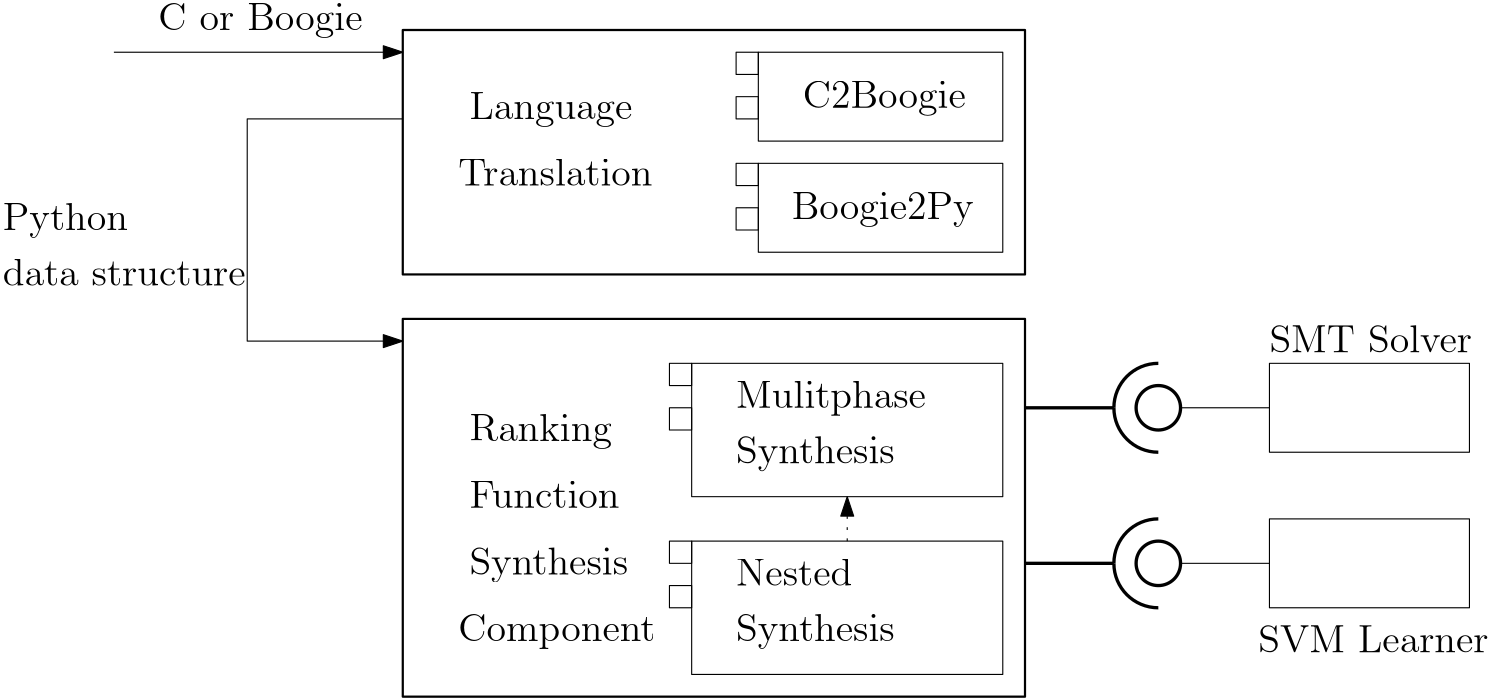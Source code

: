 <?xml version="1.0"?>
<!DOCTYPE ipe SYSTEM "ipe.dtd">
<ipe version="70218" creator="Ipe 7.2.20">
<info created="D:20201023165401" modified="D:20201031050444"/>
<ipestyle name="basic">
<symbol name="arrow/arc(spx)">
<path stroke="sym-stroke" fill="sym-stroke" pen="sym-pen">
0 0 m
-1 0.333 l
-1 -0.333 l
h
</path>
</symbol>
<symbol name="arrow/farc(spx)">
<path stroke="sym-stroke" fill="white" pen="sym-pen">
0 0 m
-1 0.333 l
-1 -0.333 l
h
</path>
</symbol>
<symbol name="arrow/ptarc(spx)">
<path stroke="sym-stroke" fill="sym-stroke" pen="sym-pen">
0 0 m
-1 0.333 l
-0.8 0 l
-1 -0.333 l
h
</path>
</symbol>
<symbol name="arrow/fptarc(spx)">
<path stroke="sym-stroke" fill="white" pen="sym-pen">
0 0 m
-1 0.333 l
-0.8 0 l
-1 -0.333 l
h
</path>
</symbol>
<symbol name="mark/circle(sx)" transformations="translations">
<path fill="sym-stroke">
0.6 0 0 0.6 0 0 e
0.4 0 0 0.4 0 0 e
</path>
</symbol>
<symbol name="mark/disk(sx)" transformations="translations">
<path fill="sym-stroke">
0.6 0 0 0.6 0 0 e
</path>
</symbol>
<symbol name="mark/fdisk(sfx)" transformations="translations">
<group>
<path fill="sym-fill">
0.5 0 0 0.5 0 0 e
</path>
<path fill="sym-stroke" fillrule="eofill">
0.6 0 0 0.6 0 0 e
0.4 0 0 0.4 0 0 e
</path>
</group>
</symbol>
<symbol name="mark/box(sx)" transformations="translations">
<path fill="sym-stroke" fillrule="eofill">
-0.6 -0.6 m
0.6 -0.6 l
0.6 0.6 l
-0.6 0.6 l
h
-0.4 -0.4 m
0.4 -0.4 l
0.4 0.4 l
-0.4 0.4 l
h
</path>
</symbol>
<symbol name="mark/square(sx)" transformations="translations">
<path fill="sym-stroke">
-0.6 -0.6 m
0.6 -0.6 l
0.6 0.6 l
-0.6 0.6 l
h
</path>
</symbol>
<symbol name="mark/fsquare(sfx)" transformations="translations">
<group>
<path fill="sym-fill">
-0.5 -0.5 m
0.5 -0.5 l
0.5 0.5 l
-0.5 0.5 l
h
</path>
<path fill="sym-stroke" fillrule="eofill">
-0.6 -0.6 m
0.6 -0.6 l
0.6 0.6 l
-0.6 0.6 l
h
-0.4 -0.4 m
0.4 -0.4 l
0.4 0.4 l
-0.4 0.4 l
h
</path>
</group>
</symbol>
<symbol name="mark/cross(sx)" transformations="translations">
<group>
<path fill="sym-stroke">
-0.43 -0.57 m
0.57 0.43 l
0.43 0.57 l
-0.57 -0.43 l
h
</path>
<path fill="sym-stroke">
-0.43 0.57 m
0.57 -0.43 l
0.43 -0.57 l
-0.57 0.43 l
h
</path>
</group>
</symbol>
<symbol name="arrow/fnormal(spx)">
<path stroke="sym-stroke" fill="white" pen="sym-pen">
0 0 m
-1 0.333 l
-1 -0.333 l
h
</path>
</symbol>
<symbol name="arrow/pointed(spx)">
<path stroke="sym-stroke" fill="sym-stroke" pen="sym-pen">
0 0 m
-1 0.333 l
-0.8 0 l
-1 -0.333 l
h
</path>
</symbol>
<symbol name="arrow/fpointed(spx)">
<path stroke="sym-stroke" fill="white" pen="sym-pen">
0 0 m
-1 0.333 l
-0.8 0 l
-1 -0.333 l
h
</path>
</symbol>
<symbol name="arrow/linear(spx)">
<path stroke="sym-stroke" pen="sym-pen">
-1 0.333 m
0 0 l
-1 -0.333 l
</path>
</symbol>
<symbol name="arrow/fdouble(spx)">
<path stroke="sym-stroke" fill="white" pen="sym-pen">
0 0 m
-1 0.333 l
-1 -0.333 l
h
-1 0 m
-2 0.333 l
-2 -0.333 l
h
</path>
</symbol>
<symbol name="arrow/double(spx)">
<path stroke="sym-stroke" fill="sym-stroke" pen="sym-pen">
0 0 m
-1 0.333 l
-1 -0.333 l
h
-1 0 m
-2 0.333 l
-2 -0.333 l
h
</path>
</symbol>
<symbol name="arrow/mid-normal(spx)">
<path stroke="sym-stroke" fill="sym-stroke" pen="sym-pen">
0.5 0 m
-0.5 0.333 l
-0.5 -0.333 l
h
</path>
</symbol>
<symbol name="arrow/mid-fnormal(spx)">
<path stroke="sym-stroke" fill="white" pen="sym-pen">
0.5 0 m
-0.5 0.333 l
-0.5 -0.333 l
h
</path>
</symbol>
<symbol name="arrow/mid-pointed(spx)">
<path stroke="sym-stroke" fill="sym-stroke" pen="sym-pen">
0.5 0 m
-0.5 0.333 l
-0.3 0 l
-0.5 -0.333 l
h
</path>
</symbol>
<symbol name="arrow/mid-fpointed(spx)">
<path stroke="sym-stroke" fill="white" pen="sym-pen">
0.5 0 m
-0.5 0.333 l
-0.3 0 l
-0.5 -0.333 l
h
</path>
</symbol>
<symbol name="arrow/mid-double(spx)">
<path stroke="sym-stroke" fill="sym-stroke" pen="sym-pen">
1 0 m
0 0.333 l
0 -0.333 l
h
0 0 m
-1 0.333 l
-1 -0.333 l
h
</path>
</symbol>
<symbol name="arrow/mid-fdouble(spx)">
<path stroke="sym-stroke" fill="white" pen="sym-pen">
1 0 m
0 0.333 l
0 -0.333 l
h
0 0 m
-1 0.333 l
-1 -0.333 l
h
</path>
</symbol>
<pen name="heavier" value="0.8"/>
<pen name="fat" value="1.2"/>
<pen name="ultrafat" value="2"/>
<symbolsize name="large" value="5"/>
<symbolsize name="small" value="2"/>
<symbolsize name="tiny" value="1.1"/>
<arrowsize name="large" value="10"/>
<arrowsize name="small" value="5"/>
<arrowsize name="tiny" value="3"/>
<color name="red" value="1 0 0"/>
<color name="blue" value="0 0 1"/>
<color name="green" value="0 1 0"/>
<color name="yellow" value="1 1 0"/>
<color name="orange" value="1 0.647 0"/>
<color name="gold" value="1 0.843 0"/>
<color name="purple" value="0.627 0.125 0.941"/>
<color name="gray" value="0.745"/>
<color name="brown" value="0.647 0.165 0.165"/>
<color name="navy" value="0 0 0.502"/>
<color name="pink" value="1 0.753 0.796"/>
<color name="seagreen" value="0.18 0.545 0.341"/>
<color name="turquoise" value="0.251 0.878 0.816"/>
<color name="violet" value="0.933 0.51 0.933"/>
<color name="darkblue" value="0 0 0.545"/>
<color name="darkcyan" value="0 0.545 0.545"/>
<color name="darkgray" value="0.663"/>
<color name="darkgreen" value="0 0.392 0"/>
<color name="darkmagenta" value="0.545 0 0.545"/>
<color name="darkorange" value="1 0.549 0"/>
<color name="darkred" value="0.545 0 0"/>
<color name="lightblue" value="0.678 0.847 0.902"/>
<color name="lightcyan" value="0.878 1 1"/>
<color name="lightgray" value="0.827"/>
<color name="lightgreen" value="0.565 0.933 0.565"/>
<color name="lightyellow" value="1 1 0.878"/>
<dashstyle name="dotted" value="[1 3] 0"/>
<dashstyle name="dashed" value="[4] 0"/>
<dashstyle name="dash dotted" value="[4 2 1 2] 0"/>
<dashstyle name="dash dot dotted" value="[4 2 1 2 1 2] 0"/>
<textsize name="large" value="\large"/>
<textsize name="small" value="\small"/>
<textsize name="tiny" value="\tiny"/>
<textsize name="Large" value="\Large"/>
<textsize name="LARGE" value="\LARGE"/>
<textsize name="huge" value="\huge"/>
<textsize name="Huge" value="\Huge"/>
<textsize name="footnote" value="\footnotesize"/>
<textstyle name="center" begin="\begin{center}" end="\end{center}"/>
<textstyle name="itemize" begin="\begin{itemize}" end="\end{itemize}"/>
<textstyle name="item" begin="\begin{itemize}\item{}" end="\end{itemize}"/>
<gridsize name="4 pts" value="4"/>
<gridsize name="8 pts (~3 mm)" value="8"/>
<gridsize name="16 pts (~6 mm)" value="16"/>
<gridsize name="32 pts (~12 mm)" value="32"/>
<gridsize name="10 pts (~3.5 mm)" value="10"/>
<gridsize name="20 pts (~7 mm)" value="20"/>
<gridsize name="14 pts (~5 mm)" value="14"/>
<gridsize name="28 pts (~10 mm)" value="28"/>
<gridsize name="56 pts (~20 mm)" value="56"/>
<anglesize name="90 deg" value="90"/>
<anglesize name="60 deg" value="60"/>
<anglesize name="45 deg" value="45"/>
<anglesize name="30 deg" value="30"/>
<anglesize name="22.5 deg" value="22.5"/>
<opacity name="10%" value="0.1"/>
<opacity name="30%" value="0.3"/>
<opacity name="50%" value="0.5"/>
<opacity name="75%" value="0.75"/>
<tiling name="falling" angle="-60" step="4" width="1"/>
<tiling name="rising" angle="30" step="4" width="1"/>
</ipestyle>
<page>
<layer name="alpha"/>
<view layers="alpha" active="alpha"/>
<path layer="alpha" stroke="black" pen="heavier">
192 800 m
192 712 l
416 712 l
416 800 l
h
</path>
<path stroke="black">
320 752 m
320 752 l
320 752 l
320 752 l
h
</path>
<path stroke="black">
320 752 m
320 720 l
408 720 l
408 752 l
h
</path>
<path matrix="1 0 0 1 0 40" stroke="black">
320 752 m
320 720 l
408 720 l
408 752 l
h
</path>
<path stroke="black">
320 784 m
320 792 l
312 792 l
312 784 l
h
</path>
<path stroke="black">
320 776 m
320 768 l
312 768 l
312 776 l
h
</path>
<path stroke="black">
320 752 m
320 744 l
312 744 l
312 752 l
h
</path>
<path stroke="black">
320 736 m
320 728 l
312 728 l
312 736 l
h
</path>
<path stroke="black" pen="heavier">
192 696 m
192 560 l
416 560 l
416 696 l
h
</path>
<path stroke="black">
296 680 m
296 632 l
408 632 l
408 680 l
h
</path>
<path matrix="1 0 0 1 0 -64" stroke="black">
296 680 m
296 632 l
408 632 l
408 680 l
h
</path>
<path stroke="black">
296 672 m
296 680 l
288 680 l
288 672 l
h
</path>
<path stroke="black">
296 664 m
296 656 l
288 656 l
288 664 l
h
</path>
<path stroke="black">
296 616 m
296 608 l
288 608 l
288 616 l
h
</path>
<path stroke="black">
296 600 m
296 592 l
288 592 l
288 600 l
h
</path>
<path matrix="1.08333 0 0 1 -7.33333 0" stroke="black" arrow="normal/normal">
88 792 m
184 792 l
</path>
<path matrix="1.16667 0 0 1 -22.6667 0" stroke="black" arrow="normal/normal">
184 768 m
136 768 l
136 688 l
184 688 l
</path>
<path stroke="black" dash="dotted" arrow="normal/normal">
352 616 m
352 632 l
</path>
<path stroke="black" pen="fat">
416 664 m
448 664 l
</path>
<path stroke="black" pen="fat">
416 608 m
448 608 l
</path>
<path stroke="black" pen="fat">
448 664 m
16 0 0 -16 464 664 464 680 a
</path>
<path stroke="black" pen="fat">
448 664 m
16 0 0 16 464 664 464 648 a
</path>
<path stroke="black" pen="fat">
448 608 m
16 0 0 16 464 608 464 592 a
</path>
<path stroke="black" pen="fat">
448 608 m
16 0 0 -16 464 608 464 624 a
</path>
<path stroke="black" pen="fat">
8 0 0 8 464 664 e
</path>
<path stroke="black" pen="fat">
8 0 0 8 464 608 e
</path>
<path stroke="black">
504 680 m
504 648 l
576 648 l
576 680 l
h
</path>
<path matrix="1 0 0 1 0 -56" stroke="black">
504 680 m
504 648 l
576 648 l
576 680 l
h
</path>
<path stroke="black">
504 664 m
472 664 l
</path>
<path stroke="black">
504 608 m
472 608 l
</path>
<text matrix="1 0 0 1 8 -8" transformations="translations" pos="96 808" stroke="black" type="label" width="73.55" height="9.803" depth="2.79" valign="baseline" size="Large">C or Boogie</text>
<text matrix="1 0 0 1 0 -8" transformations="translations" pos="216 776" stroke="black" type="label" width="58.722" height="9.803" depth="2.79" valign="baseline" size="Large">Language</text>
<text matrix="1 0 0 1 4 -16" transformations="translations" pos="208 760" stroke="black" type="label" width="69.924" height="9.963" depth="0" valign="baseline" size="Large">Translation</text>
<text matrix="1 0 0 1 -48 -24" transformations="translations" pos="96 752" stroke="black" type="label" width="45.065" height="9.962" depth="2.79" valign="baseline" size="Large">Python</text>
<text matrix="1 0 0 1 -24 -28" transformations="translations" pos="72 736" stroke="black" type="label" width="87.482" height="9.963" depth="0" valign="baseline" size="Large">data structure</text>
<text matrix="1 0 0 1 8 -12" transformations="translations" pos="328 784" stroke="black" type="label" width="58.722" height="9.803" depth="2.79" valign="baseline" size="Large">C2Boogie</text>
<text matrix="1 0 0 1 -4 -12" transformations="translations" pos="336 744" stroke="black" type="label" width="70.231" height="9.803" depth="2.79" valign="baseline" size="Large">Boogie2Py
</text>
<text matrix="1 0 0 1 0 -20" transformations="translations" pos="216 672" stroke="black" type="label" width="51.309" height="9.962" depth="2.79" valign="baseline" size="Large">Ranking</text>
<text matrix="1 0 0 1 0 -28" transformations="translations" pos="216 656" stroke="black" type="label" width="54.04" height="9.803" depth="0" valign="baseline" size="Large">Function</text>
<text matrix="1 0 0 1 0 -44" transformations="translations" pos="216 648" stroke="black" type="label" width="57.125" height="9.962" depth="2.79" valign="baseline" size="Large">Synthesis</text>
<text matrix="1 0 0 1 -4 -60" transformations="translations" pos="216 640" stroke="black" type="label" width="71.016" height="9.803" depth="2.79" valign="baseline" size="Large">Component</text>
<text transformations="translations" pos="312 664" stroke="black" type="label" width="68.358" height="9.962" depth="2.79" valign="baseline" size="Large">Mulitphase</text>
<text matrix="1 0 0 1 0 -12" transformations="translations" pos="312 656" stroke="black" type="label" width="57.125" height="9.962" depth="2.79" valign="baseline" size="Large">Synthesis</text>
<text transformations="translations" pos="312 600" stroke="black" type="label" width="41.824" height="9.963" depth="0" valign="baseline" size="Large">Nested</text>
<text matrix="1 0 0 1 0 -12" transformations="translations" pos="312 592" stroke="black" type="label" width="57.125" height="9.962" depth="2.79" valign="baseline" size="Large">Synthesis</text>
<text matrix="1 0 0 1 -8 20" transformations="translations" pos="512 664" stroke="black" type="label" width="72.962" height="9.963" depth="0" valign="baseline" size="Large">SMT Solver</text>
<text matrix="1 0 0 1 -12 -40" transformations="translations" pos="512 616" stroke="black" type="label" width="82.905" height="9.803" depth="0" valign="baseline" size="Large">SVM Learner</text>
</page>
</ipe>
